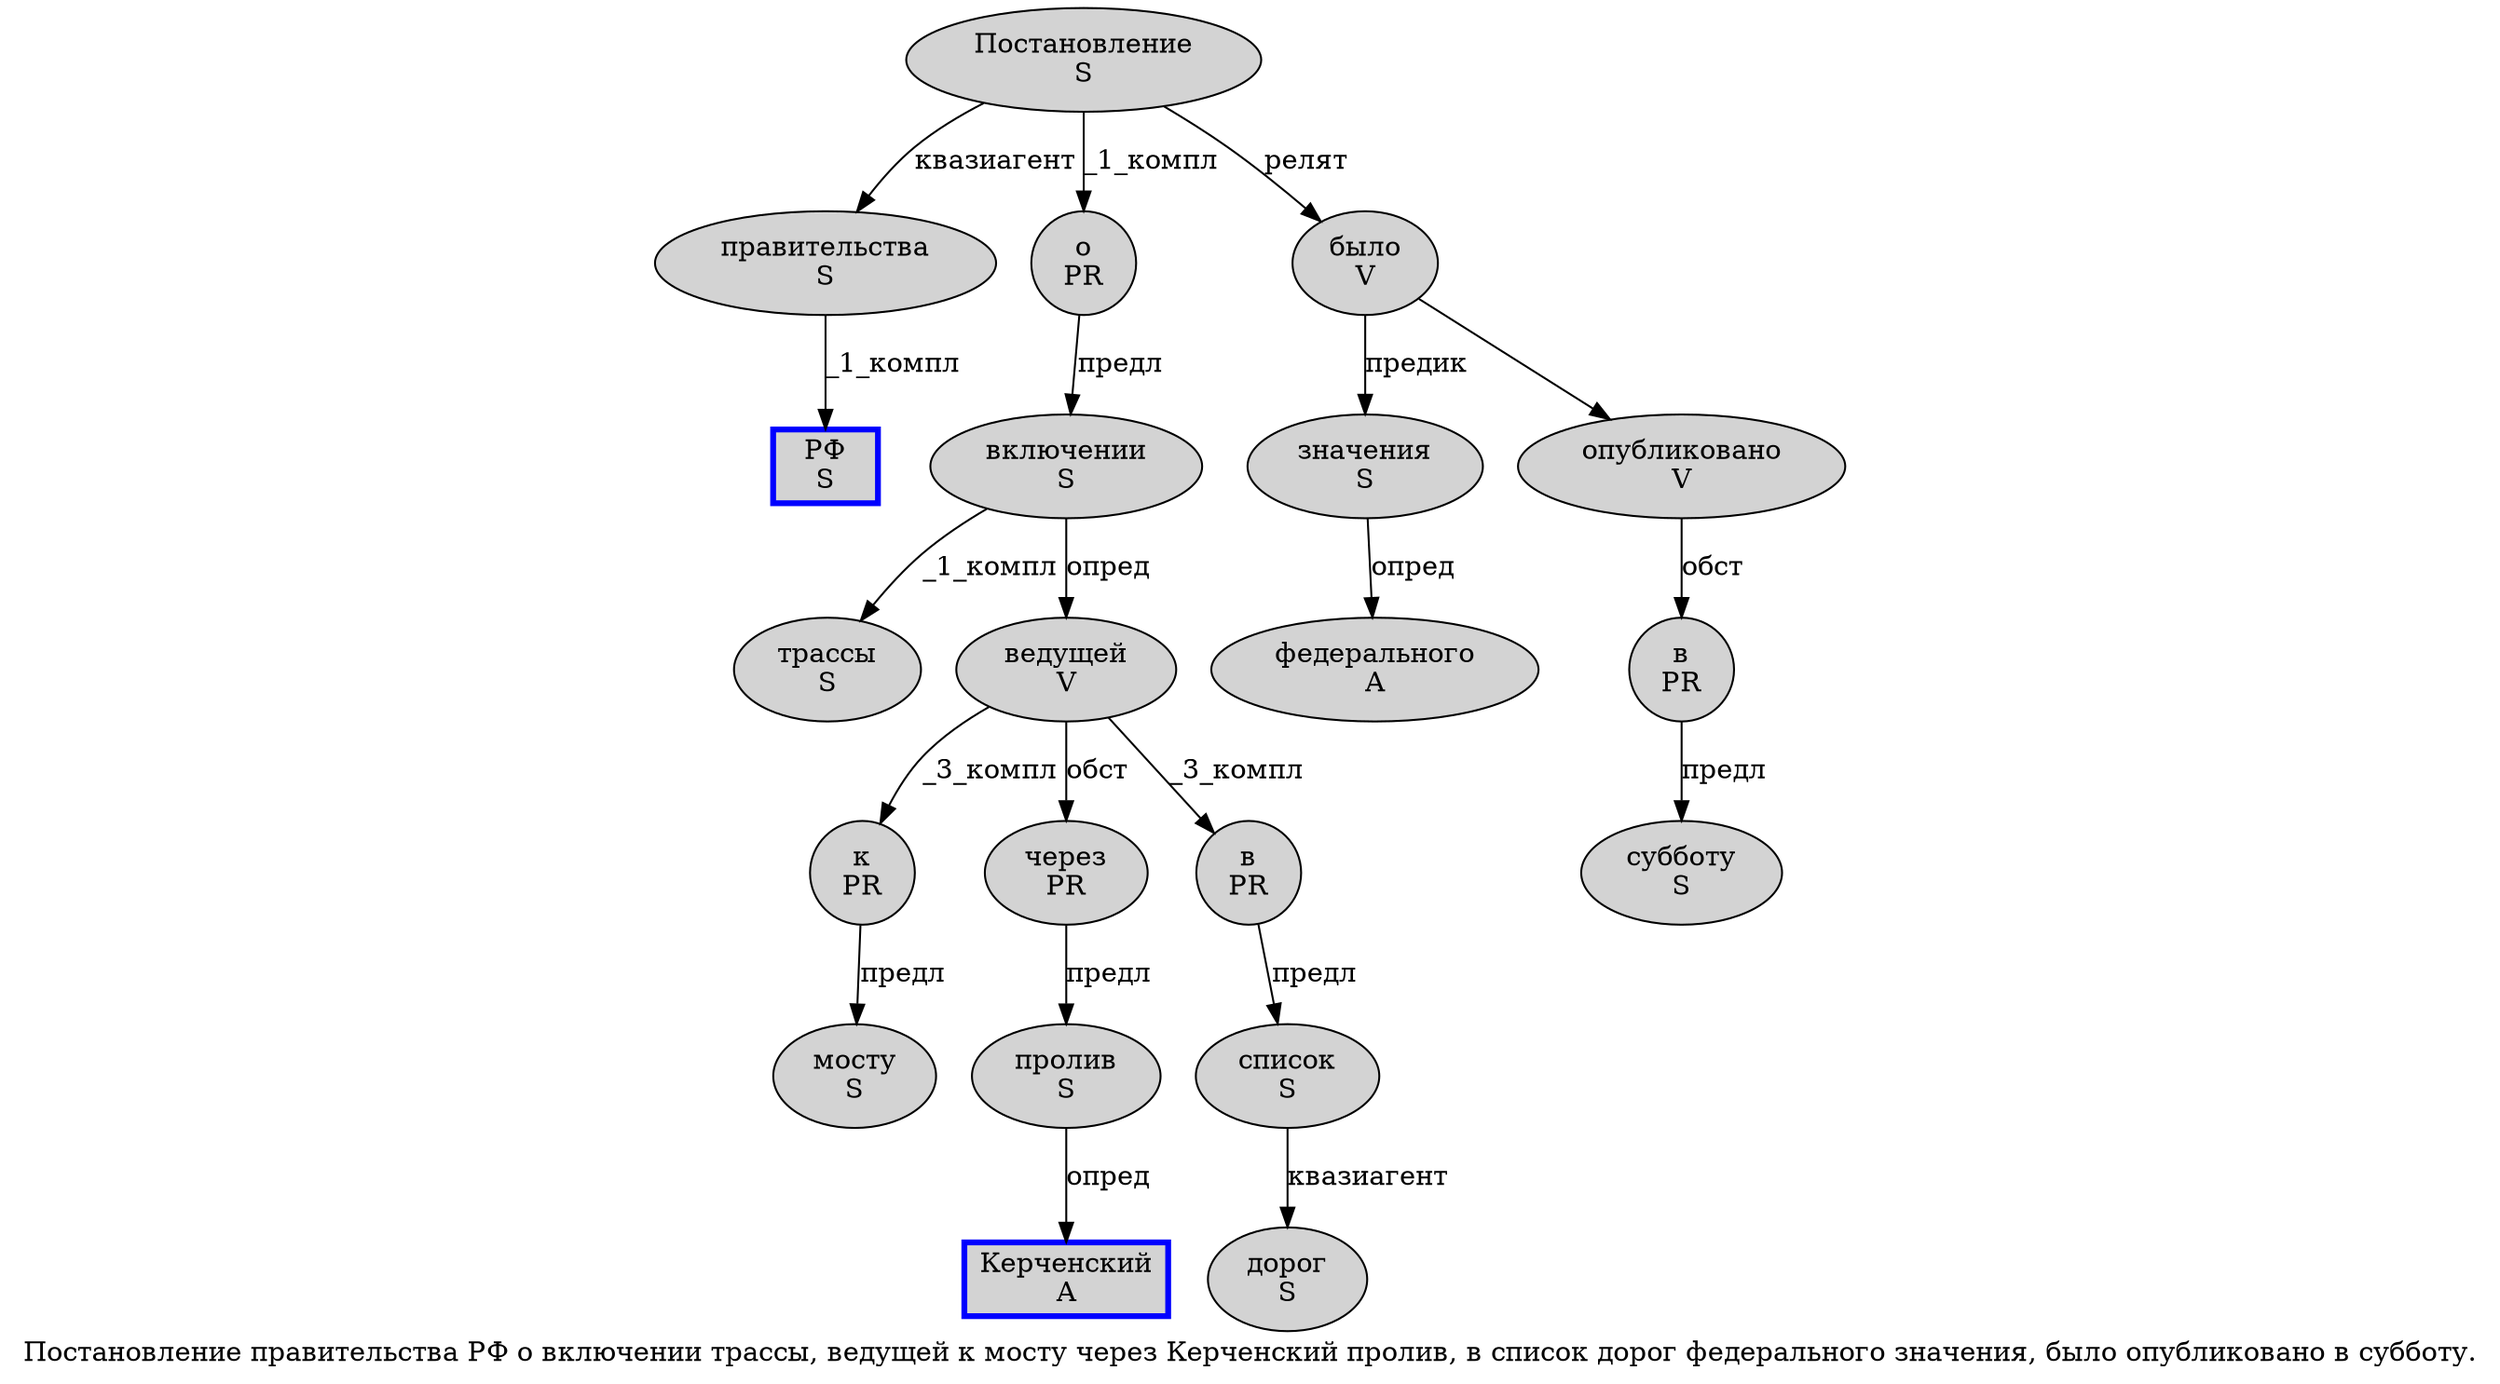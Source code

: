 digraph SENTENCE_1177 {
	graph [label="Постановление правительства РФ о включении трассы, ведущей к мосту через Керченский пролив, в список дорог федерального значения, было опубликовано в субботу."]
	node [style=filled]
		0 [label="Постановление
S" color="" fillcolor=lightgray penwidth=1 shape=ellipse]
		1 [label="правительства
S" color="" fillcolor=lightgray penwidth=1 shape=ellipse]
		2 [label="РФ
S" color=blue fillcolor=lightgray penwidth=3 shape=box]
		3 [label="о
PR" color="" fillcolor=lightgray penwidth=1 shape=ellipse]
		4 [label="включении
S" color="" fillcolor=lightgray penwidth=1 shape=ellipse]
		5 [label="трассы
S" color="" fillcolor=lightgray penwidth=1 shape=ellipse]
		7 [label="ведущей
V" color="" fillcolor=lightgray penwidth=1 shape=ellipse]
		8 [label="к
PR" color="" fillcolor=lightgray penwidth=1 shape=ellipse]
		9 [label="мосту
S" color="" fillcolor=lightgray penwidth=1 shape=ellipse]
		10 [label="через
PR" color="" fillcolor=lightgray penwidth=1 shape=ellipse]
		11 [label="Керченский
A" color=blue fillcolor=lightgray penwidth=3 shape=box]
		12 [label="пролив
S" color="" fillcolor=lightgray penwidth=1 shape=ellipse]
		14 [label="в
PR" color="" fillcolor=lightgray penwidth=1 shape=ellipse]
		15 [label="список
S" color="" fillcolor=lightgray penwidth=1 shape=ellipse]
		16 [label="дорог
S" color="" fillcolor=lightgray penwidth=1 shape=ellipse]
		17 [label="федерального
A" color="" fillcolor=lightgray penwidth=1 shape=ellipse]
		18 [label="значения
S" color="" fillcolor=lightgray penwidth=1 shape=ellipse]
		20 [label="было
V" color="" fillcolor=lightgray penwidth=1 shape=ellipse]
		21 [label="опубликовано
V" color="" fillcolor=lightgray penwidth=1 shape=ellipse]
		22 [label="в
PR" color="" fillcolor=lightgray penwidth=1 shape=ellipse]
		23 [label="субботу
S" color="" fillcolor=lightgray penwidth=1 shape=ellipse]
			20 -> 18 [label="предик"]
			20 -> 21
			14 -> 15 [label="предл"]
			7 -> 8 [label="_3_компл"]
			7 -> 10 [label="обст"]
			7 -> 14 [label="_3_компл"]
			8 -> 9 [label="предл"]
			15 -> 16 [label="квазиагент"]
			0 -> 1 [label="квазиагент"]
			0 -> 3 [label="_1_компл"]
			0 -> 20 [label="релят"]
			22 -> 23 [label="предл"]
			12 -> 11 [label="опред"]
			1 -> 2 [label="_1_компл"]
			18 -> 17 [label="опред"]
			10 -> 12 [label="предл"]
			4 -> 5 [label="_1_компл"]
			4 -> 7 [label="опред"]
			3 -> 4 [label="предл"]
			21 -> 22 [label="обст"]
}